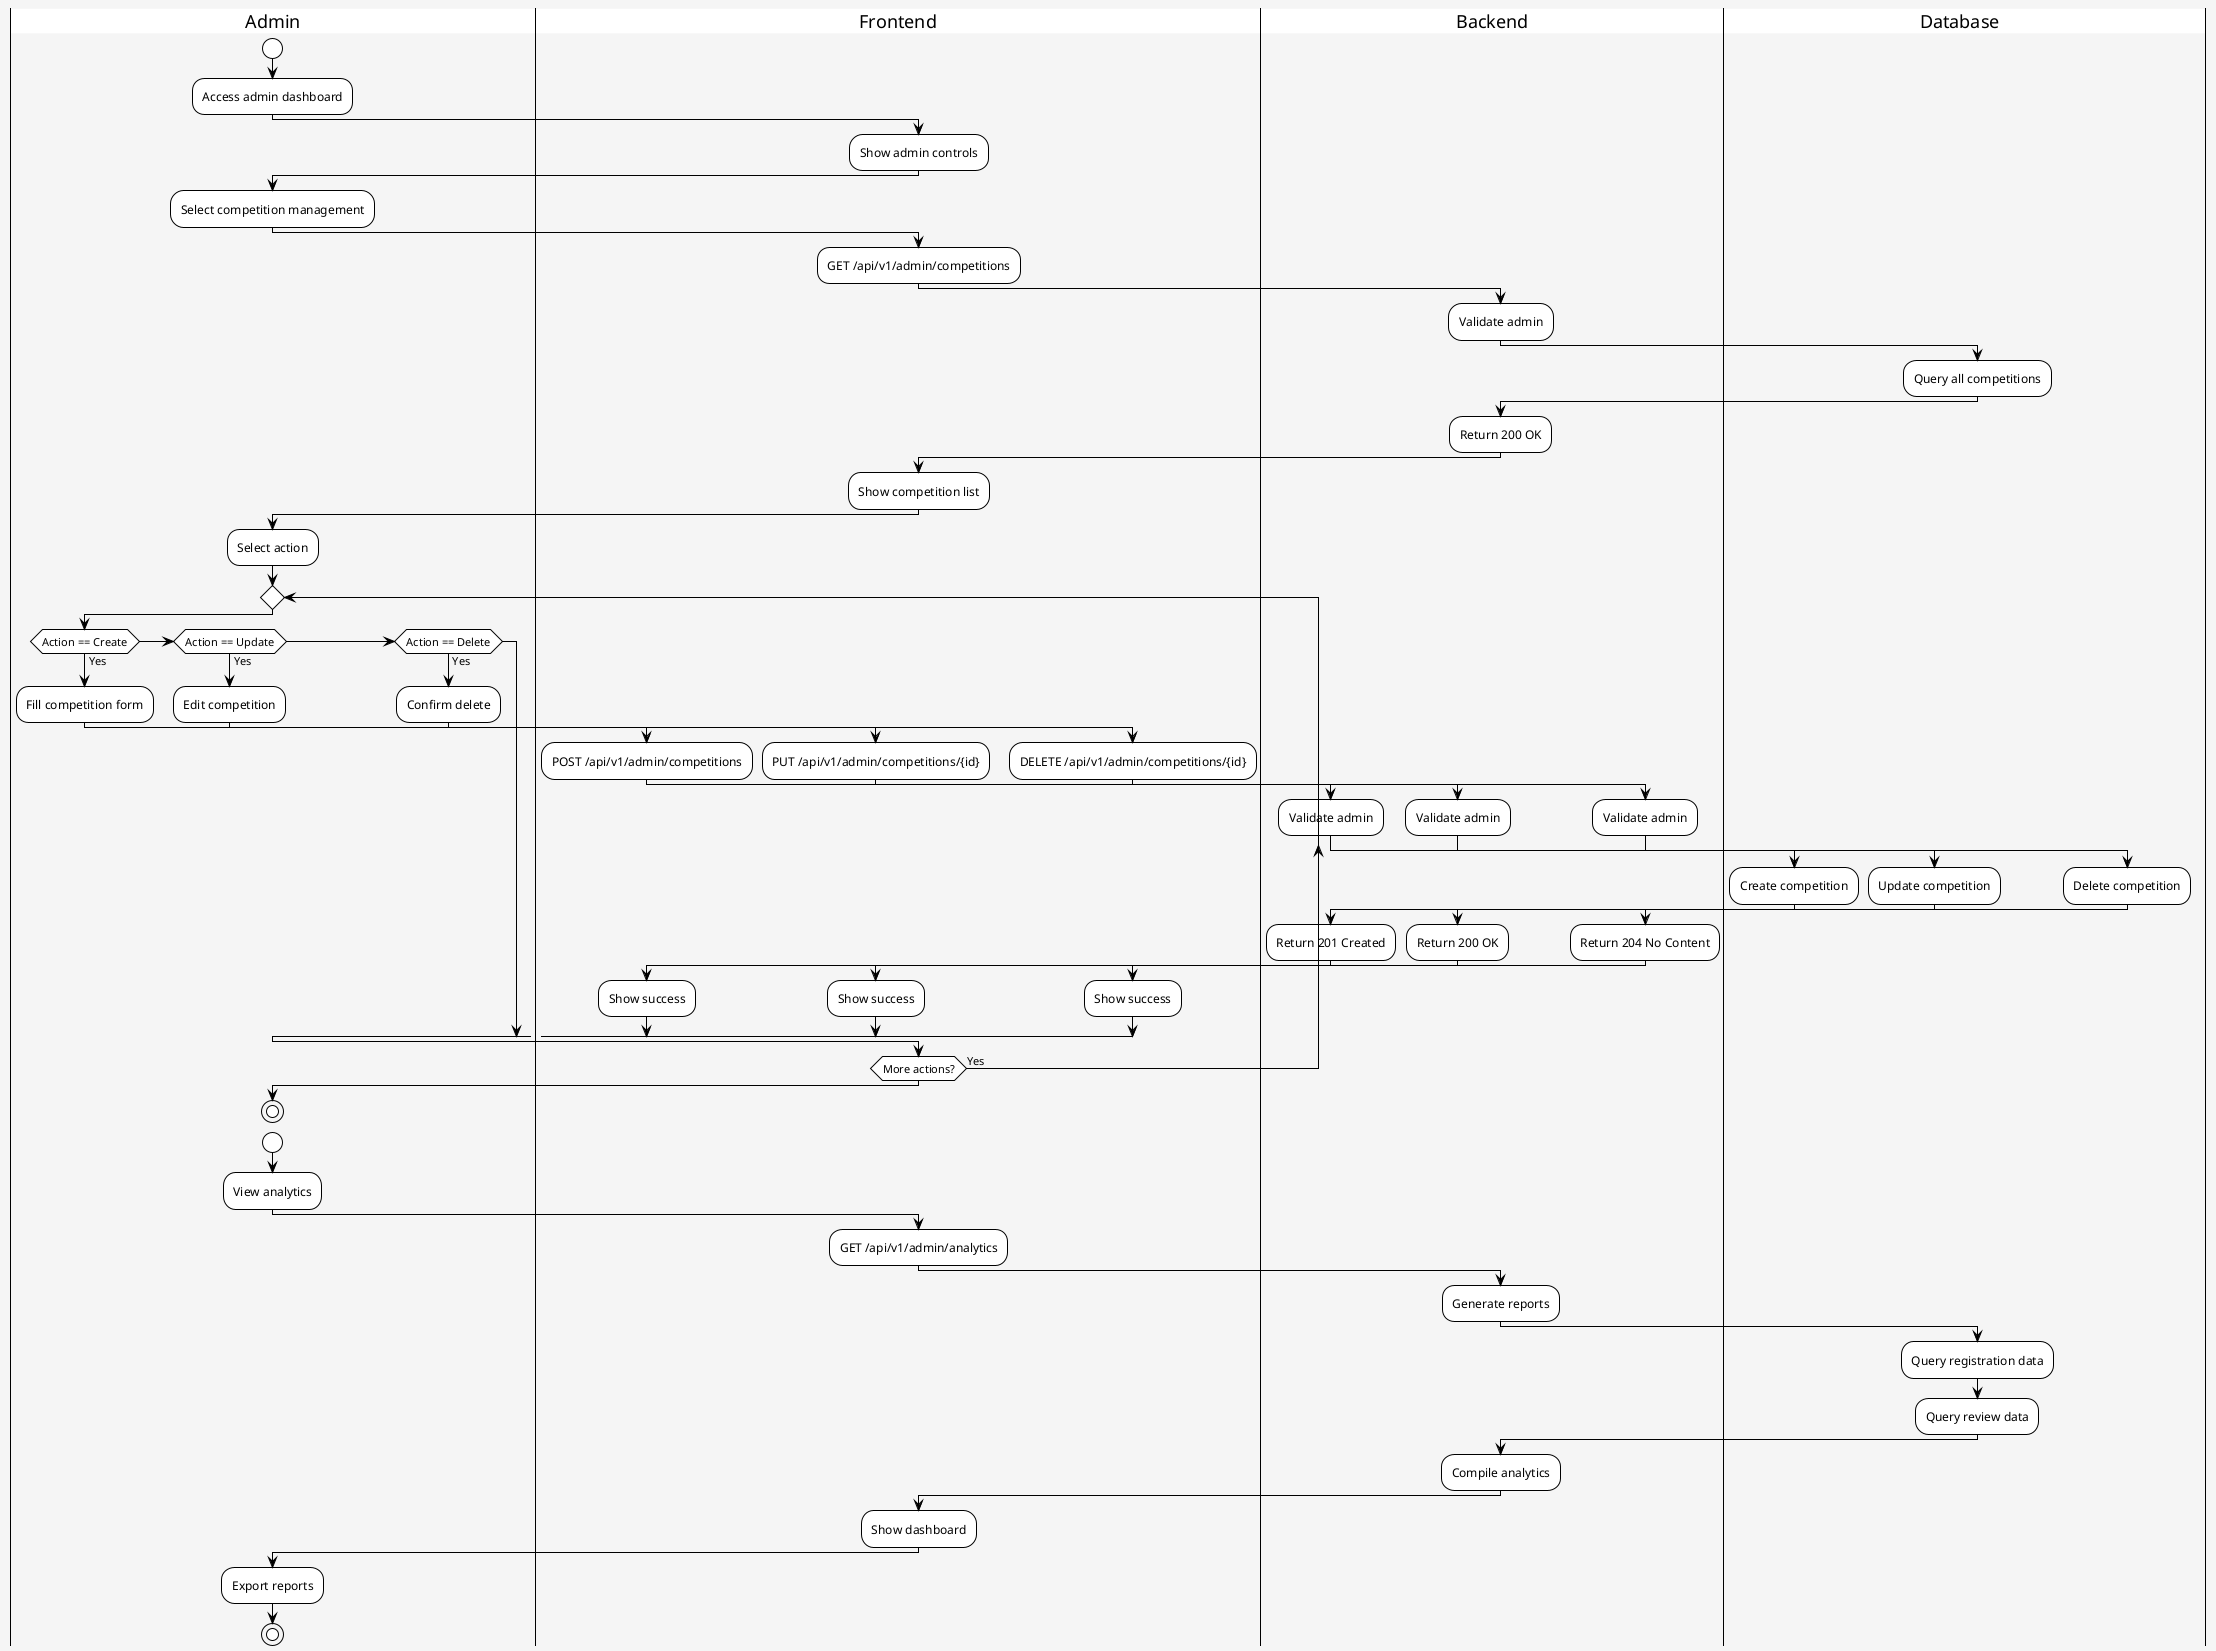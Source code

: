 @startuml
!theme plain
skinparam backgroundColor #F5F5F5
skinparam swimlaneWidth 200
skinparam swimlanePadding 10

' ========== ADMIN COMPETITION MANAGEMENT ==========
|Admin|
start
:Access admin dashboard;
|Frontend|
:Show admin controls;
|Admin|
:Select competition management;
|Frontend|
:GET /api/v1/admin/competitions;
|Backend|
:Validate admin;
|Database|
:Query all competitions;
|Backend|
:Return 200 OK;
|Frontend|
:Show competition list;
|Admin|
:Select action;
repeat
  if (Action == Create) then (Yes)
    |Admin|
    :Fill competition form;
    |Frontend|
    :POST /api/v1/admin/competitions;
    |Backend|
    :Validate admin;
    |Database|
    :Create competition;
    |Backend|
    :Return 201 Created;
    |Frontend|
    :Show success;
  else if (Action == Update) then (Yes)
    |Admin|
    :Edit competition;
    |Frontend|
    :PUT /api/v1/admin/competitions/{id};
    |Backend|
    :Validate admin;
    |Database|
    :Update competition;
    |Backend|
    :Return 200 OK;
    |Frontend|
    :Show success;
  else if (Action == Delete) then (Yes)
    |Admin|
    :Confirm delete;
    |Frontend|
    :DELETE /api/v1/admin/competitions/{id};
    |Backend|
    :Validate admin;
    |Database|
    :Delete competition;
    |Backend|
    :Return 204 No Content;
    |Frontend|
    :Show success;
  endif
repeat while (More actions?) is (Yes)
|Admin|
stop

' ========== ADMIN ANALYTICS ==========  
|Admin|
start
:View analytics;
|Frontend|
:GET /api/v1/admin/analytics;
|Backend|
:Generate reports;
|Database|
:Query registration data;
|Database|
:Query review data;
|Backend|
:Compile analytics;
|Frontend|
:Show dashboard;
|Admin|
:Export reports;
stop
@enduml
